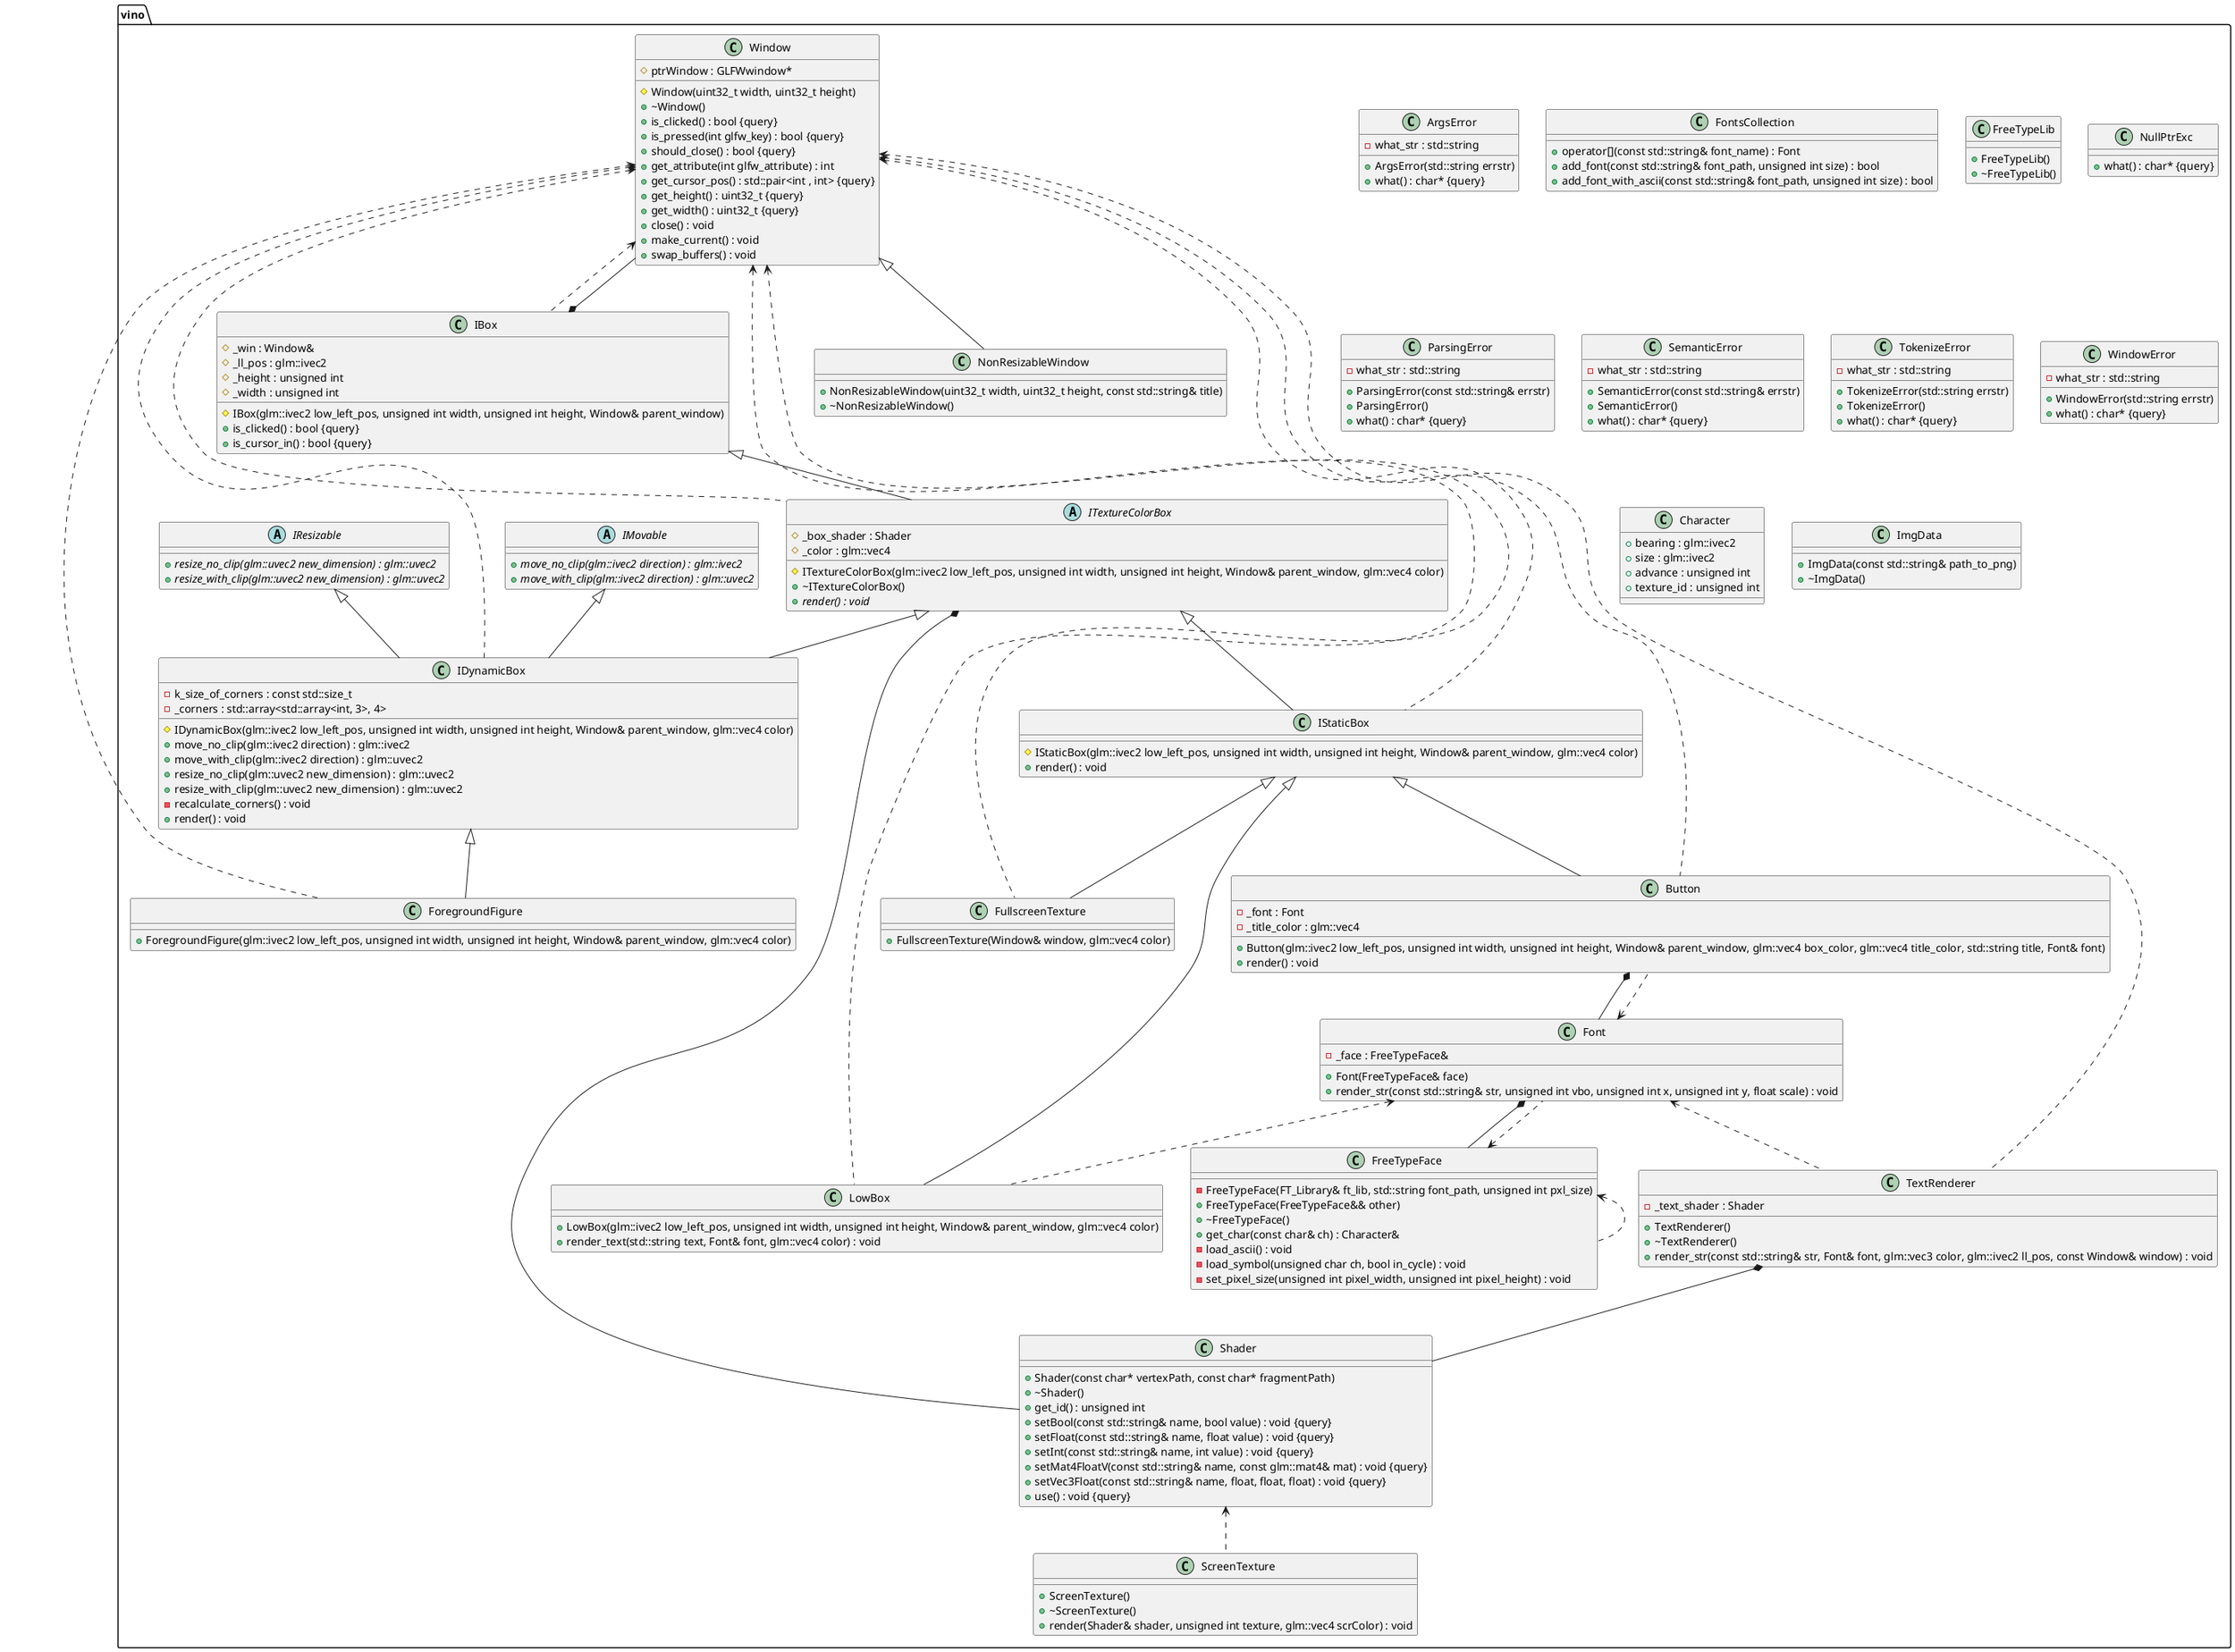 @startuml





/' Objects '/

namespace vino {
	class ArgsError {
		+ArgsError(std::string errstr)
		+what() : char* {query}
		-what_str : std::string
	}

	class Button {
		+Button(glm::ivec2 low_left_pos, unsigned int width, unsigned int height, Window& parent_window, glm::vec4 box_color, glm::vec4 title_color, std::string title, Font& font)
		-_font : Font
		-_title_color : glm::vec4
		+render() : void
	}

	class Font {
		+Font(FreeTypeFace& face)
		-_face : FreeTypeFace&
		+render_str(const std::string& str, unsigned int vbo, unsigned int x, unsigned int y, float scale) : void
	}

	class FontsCollection {
		+operator[](const std::string& font_name) : Font
		+add_font(const std::string& font_path, unsigned int size) : bool
		+add_font_with_ascii(const std::string& font_path, unsigned int size) : bool
	}

	class ForegroundFigure {
		+ForegroundFigure(glm::ivec2 low_left_pos, unsigned int width, unsigned int height, Window& parent_window, glm::vec4 color)
	}

	class FreeTypeFace {
		-FreeTypeFace(FT_Library& ft_lib, std::string font_path, unsigned int pxl_size)
		+FreeTypeFace(FreeTypeFace&& other)
		+~FreeTypeFace()
		+get_char(const char& ch) : Character&
		-load_ascii() : void
		-load_symbol(unsigned char ch, bool in_cycle) : void
		-set_pixel_size(unsigned int pixel_width, unsigned int pixel_height) : void
	}

	class FreeTypeLib {
		+FreeTypeLib()
		+~FreeTypeLib()
	}

	class FullscreenTexture {
		+FullscreenTexture(Window& window, glm::vec4 color)
	}

	class IBox {
		#IBox(glm::ivec2 low_left_pos, unsigned int width, unsigned int height, Window& parent_window)
		#_win : Window&
		+is_clicked() : bool {query}
		+is_cursor_in() : bool {query}
		#_ll_pos : glm::ivec2
		#_height : unsigned int
		#_width : unsigned int
	}

	class IDynamicBox {
		#IDynamicBox(glm::ivec2 low_left_pos, unsigned int width, unsigned int height, Window& parent_window, glm::vec4 color)
		-k_size_of_corners : const std::size_t
		+move_no_clip(glm::ivec2 direction) : glm::ivec2
		+move_with_clip(glm::ivec2 direction) : glm::uvec2
		+resize_no_clip(glm::uvec2 new_dimension) : glm::uvec2
		+resize_with_clip(glm::uvec2 new_dimension) : glm::uvec2
		-_corners : std::array<std::array<int, 3>, 4>
		-recalculate_corners() : void
		+render() : void
	}

	abstract class IMovable {
		+{abstract} move_no_clip(glm::ivec2 direction) : glm::ivec2
		+{abstract} move_with_clip(glm::ivec2 direction) : glm::uvec2
	}

	abstract class IResizable {
		+{abstract} resize_no_clip(glm::uvec2 new_dimension) : glm::uvec2
		+{abstract} resize_with_clip(glm::uvec2 new_dimension) : glm::uvec2
	}

	class IStaticBox {
		#IStaticBox(glm::ivec2 low_left_pos, unsigned int width, unsigned int height, Window& parent_window, glm::vec4 color)
		+render() : void
	}

	abstract class ITextureColorBox {
		#ITextureColorBox(glm::ivec2 low_left_pos, unsigned int width, unsigned int height, Window& parent_window, glm::vec4 color)
		+~ITextureColorBox()
		#_box_shader : Shader
		#_color : glm::vec4
		+{abstract} render() : void
	}

	class LowBox {
		+LowBox(glm::ivec2 low_left_pos, unsigned int width, unsigned int height, Window& parent_window, glm::vec4 color)
		+render_text(std::string text, Font& font, glm::vec4 color) : void
	}

	class NonResizableWindow {
		+NonResizableWindow(uint32_t width, uint32_t height, const std::string& title)
		+~NonResizableWindow()
	}

	class NullPtrExc {
		+what() : char* {query}
	}

	class ParsingError {
		+ParsingError(const std::string& errstr)
		+ParsingError()
		+what() : char* {query}
		-what_str : std::string
	}

	class ScreenTexture {
		+ScreenTexture()
		+~ScreenTexture()
		+render(Shader& shader, unsigned int texture, glm::vec4 scrColor) : void
	}

	class SemanticError {
		+SemanticError(const std::string& errstr)
		+SemanticError()
		+what() : char* {query}
		-what_str : std::string
	}

	class Shader {
		+Shader(const char* vertexPath, const char* fragmentPath)
		+~Shader()
		+get_id() : unsigned int
		+setBool(const std::string& name, bool value) : void {query}
		+setFloat(const std::string& name, float value) : void {query}
		+setInt(const std::string& name, int value) : void {query}
		+setMat4FloatV(const std::string& name, const glm::mat4& mat) : void {query}
		+setVec3Float(const std::string& name, float, float, float) : void {query}
		+use() : void {query}
	}

	class TextRenderer {
		+TextRenderer()
		+~TextRenderer()
		-_text_shader : Shader
		+render_str(const std::string& str, Font& font, glm::vec3 color, glm::ivec2 ll_pos, const Window& window) : void
	}

	class TokenizeError {
		+TokenizeError(std::string errstr)
		+TokenizeError()
		+what() : char* {query}
		-what_str : std::string
	}

	class Window {
		#Window(uint32_t width, uint32_t height)
		+~Window()
		#ptrWindow : GLFWwindow*
		+is_clicked() : bool {query}
		+is_pressed(int glfw_key) : bool {query}
		+should_close() : bool {query}
		+get_attribute(int glfw_attribute) : int
		+get_cursor_pos() : std::pair<int , int> {query}
		+get_height() : uint32_t {query}
		+get_width() : uint32_t {query}
		+close() : void
		+make_current() : void
		+swap_buffers() : void
	}

	class WindowError {
		+WindowError(std::string errstr)
		+what() : char* {query}
		-what_str : std::string
	}

	class Character {
		+bearing : glm::ivec2
		+size : glm::ivec2
		+advance : unsigned int
		+texture_id : unsigned int
	}

	class ImgData {
		+ImgData(const std::string& path_to_png)
		+~ImgData()
	}
}





/' Inheritance relationships '/

vino.IBox <|-- vino.ITextureColorBox


vino.IDynamicBox <|-- vino.ForegroundFigure


vino.IMovable <|-- vino.IDynamicBox


vino.IResizable <|-- vino.IDynamicBox


vino.IStaticBox <|-- vino.Button


vino.IStaticBox <|-- vino.FullscreenTexture


vino.IStaticBox <|-- vino.LowBox


vino.ITextureColorBox <|-- vino.IDynamicBox


vino.ITextureColorBox <|-- vino.IStaticBox


vino.Window <|-- vino.NonResizableWindow





/' Aggregation relationships '/

vino.Button *-- vino.Font


vino.Font *-- vino.FreeTypeFace


vino.IBox *-- vino.Window


vino.ITextureColorBox *-- vino.Shader


vino.TextRenderer *-- vino.Shader






/' Dependency relationships '/

vino.Font <.. vino.Button


vino.Font <.. vino.LowBox


vino.Font <.. vino.TextRenderer


vino.FreeTypeFace <.. vino.Font


vino.FreeTypeFace <.. vino.FreeTypeFace


vino.Shader <.. vino.ScreenTexture


vino.Window <.. vino.Button


vino.Window <.. vino.ForegroundFigure


vino.Window <.. vino.FullscreenTexture


vino.Window <.. vino.IBox


vino.Window <.. vino.IDynamicBox


vino.Window <.. vino.IStaticBox


vino.Window <.. vino.ITextureColorBox


vino.Window <.. vino.LowBox


vino.Window <.. vino.TextRenderer






/' Nested objects '/



@enduml
